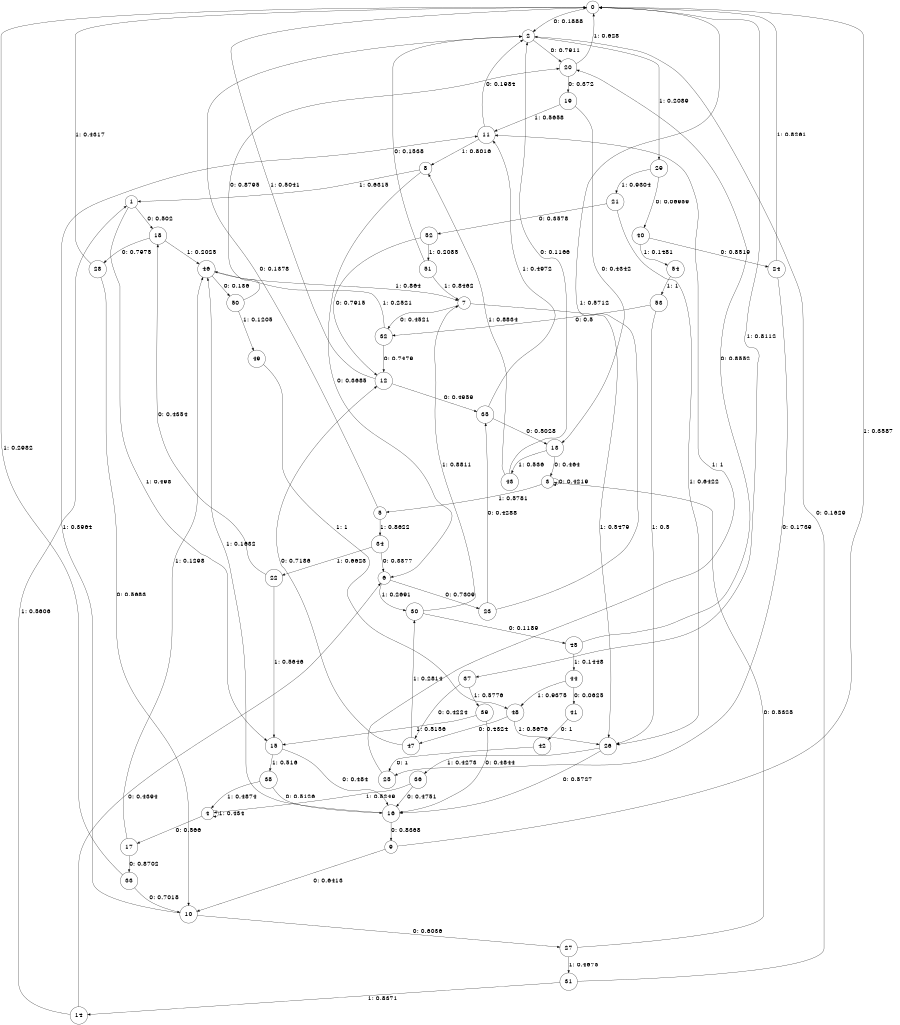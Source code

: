 digraph "ch2faceL9" {
size = "6,8.5";
ratio = "fill";
node [shape = circle];
node [fontsize = 24];
edge [fontsize = 24];
0 -> 2 [label = "0: 0.1888   "];
0 -> 37 [label = "1: 0.8112   "];
1 -> 18 [label = "0: 0.502    "];
1 -> 15 [label = "1: 0.498    "];
2 -> 20 [label = "0: 0.7911   "];
2 -> 29 [label = "1: 0.2089   "];
3 -> 3 [label = "0: 0.4219   "];
3 -> 5 [label = "1: 0.5781   "];
4 -> 17 [label = "0: 0.566    "];
4 -> 4 [label = "1: 0.434    "];
5 -> 2 [label = "0: 0.1378   "];
5 -> 34 [label = "1: 0.8622   "];
6 -> 23 [label = "0: 0.7309   "];
6 -> 30 [label = "1: 0.2691   "];
7 -> 32 [label = "0: 0.4521   "];
7 -> 26 [label = "1: 0.5479   "];
8 -> 6 [label = "0: 0.3685   "];
8 -> 1 [label = "1: 0.6315   "];
9 -> 10 [label = "0: 0.6413   "];
9 -> 0 [label = "1: 0.3587   "];
10 -> 27 [label = "0: 0.6036   "];
10 -> 11 [label = "1: 0.3964   "];
11 -> 2 [label = "0: 0.1984   "];
11 -> 8 [label = "1: 0.8016   "];
12 -> 35 [label = "0: 0.4959   "];
12 -> 0 [label = "1: 0.5041   "];
13 -> 3 [label = "0: 0.464    "];
13 -> 43 [label = "1: 0.536    "];
14 -> 6 [label = "0: 0.4394   "];
14 -> 1 [label = "1: 0.5606   "];
15 -> 16 [label = "0: 0.484    "];
15 -> 38 [label = "1: 0.516    "];
16 -> 9 [label = "0: 0.8368   "];
16 -> 46 [label = "1: 0.1632   "];
17 -> 33 [label = "0: 0.8702   "];
17 -> 46 [label = "1: 0.1298   "];
18 -> 28 [label = "0: 0.7975   "];
18 -> 46 [label = "1: 0.2025   "];
19 -> 13 [label = "0: 0.4342   "];
19 -> 11 [label = "1: 0.5658   "];
20 -> 19 [label = "0: 0.372    "];
20 -> 0 [label = "1: 0.628    "];
21 -> 52 [label = "0: 0.3578   "];
21 -> 26 [label = "1: 0.6422   "];
22 -> 18 [label = "0: 0.4354   "];
22 -> 15 [label = "1: 0.5646   "];
23 -> 35 [label = "0: 0.4288   "];
23 -> 0 [label = "1: 0.5712   "];
24 -> 25 [label = "0: 0.1739   "];
24 -> 0 [label = "1: 0.8261   "];
25 -> 11 [label = "1: 1        "];
26 -> 16 [label = "0: 0.5727   "];
26 -> 36 [label = "1: 0.4273   "];
27 -> 3 [label = "0: 0.5325   "];
27 -> 31 [label = "1: 0.4675   "];
28 -> 10 [label = "0: 0.5683   "];
28 -> 0 [label = "1: 0.4317   "];
29 -> 40 [label = "0: 0.06959  "];
29 -> 21 [label = "1: 0.9304   "];
30 -> 45 [label = "0: 0.1189   "];
30 -> 7 [label = "1: 0.8811   "];
31 -> 2 [label = "0: 0.1629   "];
31 -> 14 [label = "1: 0.8371   "];
32 -> 12 [label = "0: 0.7479   "];
32 -> 46 [label = "1: 0.2521   "];
33 -> 10 [label = "0: 0.7018   "];
33 -> 0 [label = "1: 0.2982   "];
34 -> 6 [label = "0: 0.3377   "];
34 -> 22 [label = "1: 0.6623   "];
35 -> 13 [label = "0: 0.5028   "];
35 -> 11 [label = "1: 0.4972   "];
36 -> 16 [label = "0: 0.4751   "];
36 -> 4 [label = "1: 0.5249   "];
37 -> 47 [label = "0: 0.4224   "];
37 -> 39 [label = "1: 0.5776   "];
38 -> 16 [label = "0: 0.5126   "];
38 -> 4 [label = "1: 0.4874   "];
39 -> 16 [label = "0: 0.4844   "];
39 -> 15 [label = "1: 0.5156   "];
40 -> 24 [label = "0: 0.8519   "];
40 -> 54 [label = "1: 0.1481   "];
41 -> 42 [label = "0: 1        "];
42 -> 25 [label = "0: 1        "];
43 -> 2 [label = "0: 0.1166   "];
43 -> 8 [label = "1: 0.8834   "];
44 -> 41 [label = "0: 0.0625   "];
44 -> 48 [label = "1: 0.9375   "];
45 -> 20 [label = "0: 0.8552   "];
45 -> 44 [label = "1: 0.1448   "];
46 -> 50 [label = "0: 0.136    "];
46 -> 7 [label = "1: 0.864    "];
47 -> 12 [label = "0: 0.7186   "];
47 -> 30 [label = "1: 0.2814   "];
48 -> 47 [label = "0: 0.4324   "];
48 -> 26 [label = "1: 0.5676   "];
49 -> 48 [label = "1: 1        "];
50 -> 20 [label = "0: 0.8795   "];
50 -> 49 [label = "1: 0.1205   "];
51 -> 2 [label = "0: 0.1538   "];
51 -> 7 [label = "1: 0.8462   "];
52 -> 12 [label = "0: 0.7915   "];
52 -> 51 [label = "1: 0.2085   "];
53 -> 32 [label = "0: 0.5      "];
53 -> 26 [label = "1: 0.5      "];
54 -> 53 [label = "1: 1        "];
}